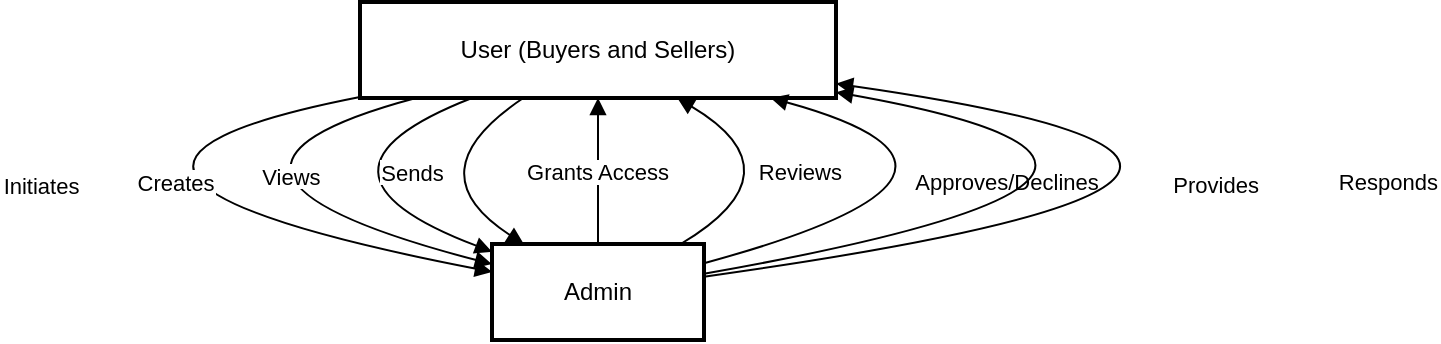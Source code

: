 <mxfile version="24.8.3">
  <diagram name="Page-1" id="Owj253hstnNMVGkitStq">
    <mxGraphModel>
      <root>
        <mxCell id="0" />
        <mxCell id="1" parent="0" />
        <mxCell id="2" value="User (Buyers and Sellers)" style="whiteSpace=wrap;strokeWidth=2;" vertex="1" parent="1">
          <mxGeometry x="231" y="8" width="238" height="48" as="geometry" />
        </mxCell>
        <mxCell id="3" value="Admin" style="whiteSpace=wrap;strokeWidth=2;" vertex="1" parent="1">
          <mxGeometry x="297" y="129" width="106" height="48" as="geometry" />
        </mxCell>
        <mxCell id="4" value="Initiates" style="curved=1;startArrow=none;endArrow=block;exitX=0;exitY=0.99;entryX=0;entryY=0.29;" edge="1" parent="1" source="2" target="3">
          <mxGeometry relative="1" as="geometry">
            <Array as="points">
              <mxPoint x="39" y="93" />
            </Array>
          </mxGeometry>
        </mxCell>
        <mxCell id="5" value="Grants Access" style="curved=1;startArrow=none;endArrow=block;exitX=0.5;exitY=0;entryX=0.5;entryY=1.01;" edge="1" parent="1" source="3" target="2">
          <mxGeometry relative="1" as="geometry">
            <Array as="points" />
          </mxGeometry>
        </mxCell>
        <mxCell id="6" value="Creates" style="curved=1;startArrow=none;endArrow=block;exitX=0.11;exitY=1.01;entryX=0;entryY=0.21;" edge="1" parent="1" source="2" target="3">
          <mxGeometry relative="1" as="geometry">
            <Array as="points">
              <mxPoint x="120" y="93" />
            </Array>
          </mxGeometry>
        </mxCell>
        <mxCell id="7" value="Reviews" style="curved=1;startArrow=none;endArrow=block;exitX=0.89;exitY=0;entryX=0.67;entryY=1.01;" edge="1" parent="1" source="3" target="2">
          <mxGeometry relative="1" as="geometry">
            <Array as="points">
              <mxPoint x="452" y="93" />
            </Array>
          </mxGeometry>
        </mxCell>
        <mxCell id="8" value="Approves/Declines" style="curved=1;startArrow=none;endArrow=block;exitX=1;exitY=0.2;entryX=0.87;entryY=1.01;" edge="1" parent="1" source="3" target="2">
          <mxGeometry relative="1" as="geometry">
            <Array as="points">
              <mxPoint x="571" y="93" />
            </Array>
          </mxGeometry>
        </mxCell>
        <mxCell id="9" value="Views" style="curved=1;startArrow=none;endArrow=block;exitX=0.23;exitY=1.01;entryX=0;entryY=0.08;" edge="1" parent="1" source="2" target="3">
          <mxGeometry relative="1" as="geometry">
            <Array as="points">
              <mxPoint x="192" y="93" />
            </Array>
          </mxGeometry>
        </mxCell>
        <mxCell id="10" value="Provides" style="curved=1;startArrow=none;endArrow=block;exitX=1;exitY=0.31;entryX=1;entryY=0.94;" edge="1" parent="1" source="3" target="2">
          <mxGeometry relative="1" as="geometry">
            <Array as="points">
              <mxPoint x="692" y="93" />
            </Array>
          </mxGeometry>
        </mxCell>
        <mxCell id="11" value="Sends" style="curved=1;startArrow=none;endArrow=block;exitX=0.34;exitY=1.01;entryX=0.15;entryY=0;" edge="1" parent="1" source="2" target="3">
          <mxGeometry relative="1" as="geometry">
            <Array as="points">
              <mxPoint x="257" y="93" />
            </Array>
          </mxGeometry>
        </mxCell>
        <mxCell id="12" value="Responds" style="curved=1;startArrow=none;endArrow=block;exitX=1;exitY=0.34;entryX=1;entryY=0.85;" edge="1" parent="1" source="3" target="2">
          <mxGeometry relative="1" as="geometry">
            <Array as="points">
              <mxPoint x="778" y="93" />
            </Array>
          </mxGeometry>
        </mxCell>
      </root>
    </mxGraphModel>
  </diagram>
</mxfile>
